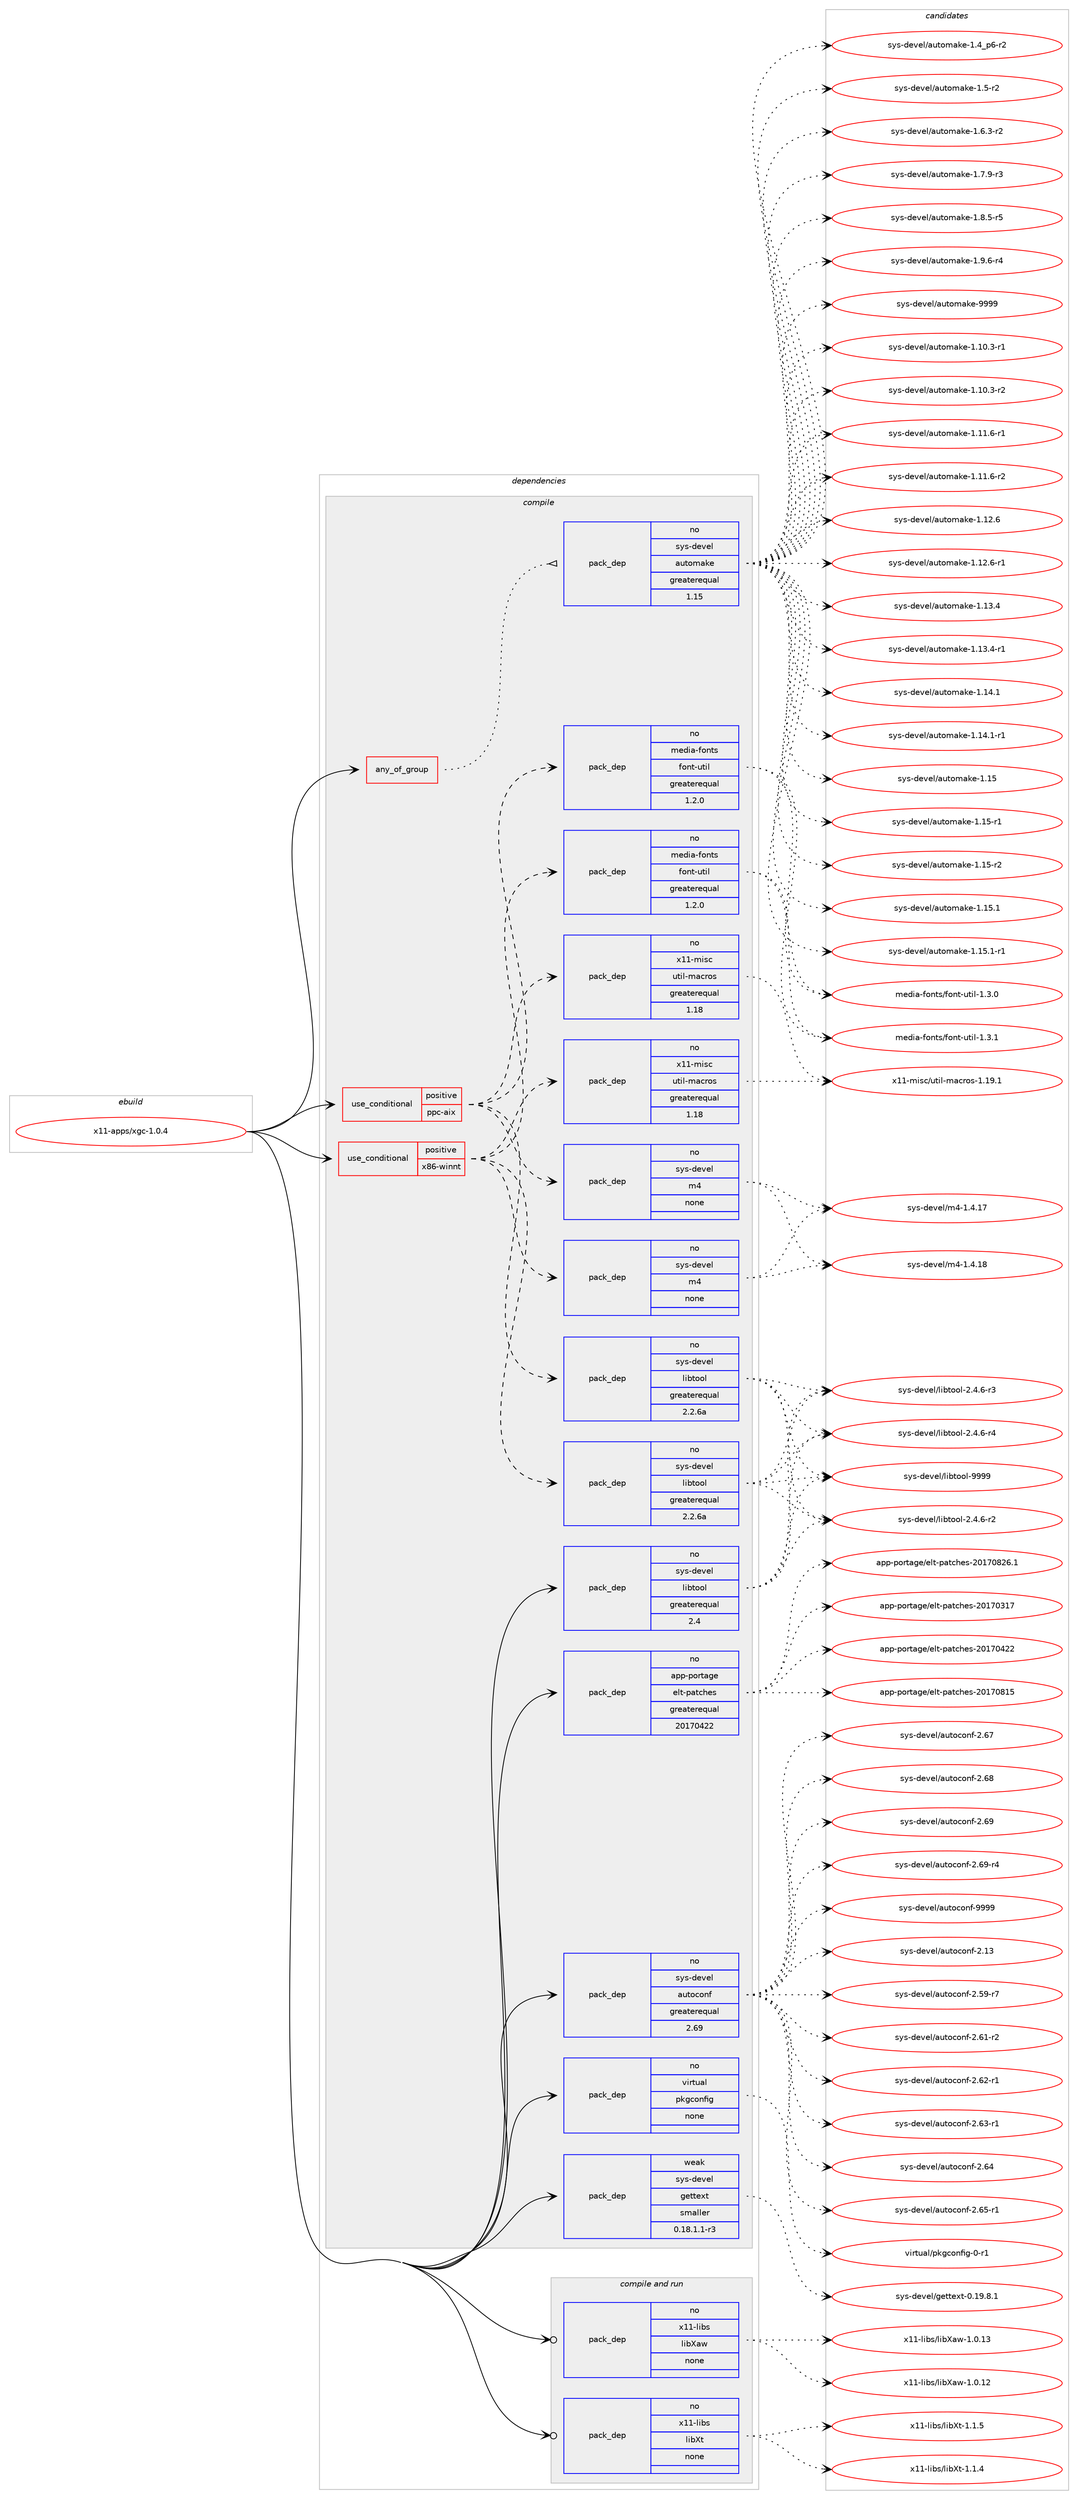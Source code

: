 digraph prolog {

# *************
# Graph options
# *************

newrank=true;
concentrate=true;
compound=true;
graph [rankdir=LR,fontname=Helvetica,fontsize=10,ranksep=1.5];#, ranksep=2.5, nodesep=0.2];
edge  [arrowhead=vee];
node  [fontname=Helvetica,fontsize=10];

# **********
# The ebuild
# **********

subgraph cluster_leftcol {
color=gray;
rank=same;
label=<<i>ebuild</i>>;
id [label="x11-apps/xgc-1.0.4", color=red, width=4, href="../x11-apps/xgc-1.0.4.svg"];
}

# ****************
# The dependencies
# ****************

subgraph cluster_midcol {
color=gray;
label=<<i>dependencies</i>>;
subgraph cluster_compile {
fillcolor="#eeeeee";
style=filled;
label=<<i>compile</i>>;
subgraph any9060 {
dependency510293 [label=<<TABLE BORDER="0" CELLBORDER="1" CELLSPACING="0" CELLPADDING="4"><TR><TD CELLPADDING="10">any_of_group</TD></TR></TABLE>>, shape=none, color=red];subgraph pack379361 {
dependency510294 [label=<<TABLE BORDER="0" CELLBORDER="1" CELLSPACING="0" CELLPADDING="4" WIDTH="220"><TR><TD ROWSPAN="6" CELLPADDING="30">pack_dep</TD></TR><TR><TD WIDTH="110">no</TD></TR><TR><TD>sys-devel</TD></TR><TR><TD>automake</TD></TR><TR><TD>greaterequal</TD></TR><TR><TD>1.15</TD></TR></TABLE>>, shape=none, color=blue];
}
dependency510293:e -> dependency510294:w [weight=20,style="dotted",arrowhead="oinv"];
}
id:e -> dependency510293:w [weight=20,style="solid",arrowhead="vee"];
subgraph cond121533 {
dependency510295 [label=<<TABLE BORDER="0" CELLBORDER="1" CELLSPACING="0" CELLPADDING="4"><TR><TD ROWSPAN="3" CELLPADDING="10">use_conditional</TD></TR><TR><TD>positive</TD></TR><TR><TD>ppc-aix</TD></TR></TABLE>>, shape=none, color=red];
subgraph pack379362 {
dependency510296 [label=<<TABLE BORDER="0" CELLBORDER="1" CELLSPACING="0" CELLPADDING="4" WIDTH="220"><TR><TD ROWSPAN="6" CELLPADDING="30">pack_dep</TD></TR><TR><TD WIDTH="110">no</TD></TR><TR><TD>sys-devel</TD></TR><TR><TD>libtool</TD></TR><TR><TD>greaterequal</TD></TR><TR><TD>2.2.6a</TD></TR></TABLE>>, shape=none, color=blue];
}
dependency510295:e -> dependency510296:w [weight=20,style="dashed",arrowhead="vee"];
subgraph pack379363 {
dependency510297 [label=<<TABLE BORDER="0" CELLBORDER="1" CELLSPACING="0" CELLPADDING="4" WIDTH="220"><TR><TD ROWSPAN="6" CELLPADDING="30">pack_dep</TD></TR><TR><TD WIDTH="110">no</TD></TR><TR><TD>sys-devel</TD></TR><TR><TD>m4</TD></TR><TR><TD>none</TD></TR><TR><TD></TD></TR></TABLE>>, shape=none, color=blue];
}
dependency510295:e -> dependency510297:w [weight=20,style="dashed",arrowhead="vee"];
subgraph pack379364 {
dependency510298 [label=<<TABLE BORDER="0" CELLBORDER="1" CELLSPACING="0" CELLPADDING="4" WIDTH="220"><TR><TD ROWSPAN="6" CELLPADDING="30">pack_dep</TD></TR><TR><TD WIDTH="110">no</TD></TR><TR><TD>x11-misc</TD></TR><TR><TD>util-macros</TD></TR><TR><TD>greaterequal</TD></TR><TR><TD>1.18</TD></TR></TABLE>>, shape=none, color=blue];
}
dependency510295:e -> dependency510298:w [weight=20,style="dashed",arrowhead="vee"];
subgraph pack379365 {
dependency510299 [label=<<TABLE BORDER="0" CELLBORDER="1" CELLSPACING="0" CELLPADDING="4" WIDTH="220"><TR><TD ROWSPAN="6" CELLPADDING="30">pack_dep</TD></TR><TR><TD WIDTH="110">no</TD></TR><TR><TD>media-fonts</TD></TR><TR><TD>font-util</TD></TR><TR><TD>greaterequal</TD></TR><TR><TD>1.2.0</TD></TR></TABLE>>, shape=none, color=blue];
}
dependency510295:e -> dependency510299:w [weight=20,style="dashed",arrowhead="vee"];
}
id:e -> dependency510295:w [weight=20,style="solid",arrowhead="vee"];
subgraph cond121534 {
dependency510300 [label=<<TABLE BORDER="0" CELLBORDER="1" CELLSPACING="0" CELLPADDING="4"><TR><TD ROWSPAN="3" CELLPADDING="10">use_conditional</TD></TR><TR><TD>positive</TD></TR><TR><TD>x86-winnt</TD></TR></TABLE>>, shape=none, color=red];
subgraph pack379366 {
dependency510301 [label=<<TABLE BORDER="0" CELLBORDER="1" CELLSPACING="0" CELLPADDING="4" WIDTH="220"><TR><TD ROWSPAN="6" CELLPADDING="30">pack_dep</TD></TR><TR><TD WIDTH="110">no</TD></TR><TR><TD>sys-devel</TD></TR><TR><TD>libtool</TD></TR><TR><TD>greaterequal</TD></TR><TR><TD>2.2.6a</TD></TR></TABLE>>, shape=none, color=blue];
}
dependency510300:e -> dependency510301:w [weight=20,style="dashed",arrowhead="vee"];
subgraph pack379367 {
dependency510302 [label=<<TABLE BORDER="0" CELLBORDER="1" CELLSPACING="0" CELLPADDING="4" WIDTH="220"><TR><TD ROWSPAN="6" CELLPADDING="30">pack_dep</TD></TR><TR><TD WIDTH="110">no</TD></TR><TR><TD>sys-devel</TD></TR><TR><TD>m4</TD></TR><TR><TD>none</TD></TR><TR><TD></TD></TR></TABLE>>, shape=none, color=blue];
}
dependency510300:e -> dependency510302:w [weight=20,style="dashed",arrowhead="vee"];
subgraph pack379368 {
dependency510303 [label=<<TABLE BORDER="0" CELLBORDER="1" CELLSPACING="0" CELLPADDING="4" WIDTH="220"><TR><TD ROWSPAN="6" CELLPADDING="30">pack_dep</TD></TR><TR><TD WIDTH="110">no</TD></TR><TR><TD>x11-misc</TD></TR><TR><TD>util-macros</TD></TR><TR><TD>greaterequal</TD></TR><TR><TD>1.18</TD></TR></TABLE>>, shape=none, color=blue];
}
dependency510300:e -> dependency510303:w [weight=20,style="dashed",arrowhead="vee"];
subgraph pack379369 {
dependency510304 [label=<<TABLE BORDER="0" CELLBORDER="1" CELLSPACING="0" CELLPADDING="4" WIDTH="220"><TR><TD ROWSPAN="6" CELLPADDING="30">pack_dep</TD></TR><TR><TD WIDTH="110">no</TD></TR><TR><TD>media-fonts</TD></TR><TR><TD>font-util</TD></TR><TR><TD>greaterequal</TD></TR><TR><TD>1.2.0</TD></TR></TABLE>>, shape=none, color=blue];
}
dependency510300:e -> dependency510304:w [weight=20,style="dashed",arrowhead="vee"];
}
id:e -> dependency510300:w [weight=20,style="solid",arrowhead="vee"];
subgraph pack379370 {
dependency510305 [label=<<TABLE BORDER="0" CELLBORDER="1" CELLSPACING="0" CELLPADDING="4" WIDTH="220"><TR><TD ROWSPAN="6" CELLPADDING="30">pack_dep</TD></TR><TR><TD WIDTH="110">no</TD></TR><TR><TD>app-portage</TD></TR><TR><TD>elt-patches</TD></TR><TR><TD>greaterequal</TD></TR><TR><TD>20170422</TD></TR></TABLE>>, shape=none, color=blue];
}
id:e -> dependency510305:w [weight=20,style="solid",arrowhead="vee"];
subgraph pack379371 {
dependency510306 [label=<<TABLE BORDER="0" CELLBORDER="1" CELLSPACING="0" CELLPADDING="4" WIDTH="220"><TR><TD ROWSPAN="6" CELLPADDING="30">pack_dep</TD></TR><TR><TD WIDTH="110">no</TD></TR><TR><TD>sys-devel</TD></TR><TR><TD>autoconf</TD></TR><TR><TD>greaterequal</TD></TR><TR><TD>2.69</TD></TR></TABLE>>, shape=none, color=blue];
}
id:e -> dependency510306:w [weight=20,style="solid",arrowhead="vee"];
subgraph pack379372 {
dependency510307 [label=<<TABLE BORDER="0" CELLBORDER="1" CELLSPACING="0" CELLPADDING="4" WIDTH="220"><TR><TD ROWSPAN="6" CELLPADDING="30">pack_dep</TD></TR><TR><TD WIDTH="110">no</TD></TR><TR><TD>sys-devel</TD></TR><TR><TD>libtool</TD></TR><TR><TD>greaterequal</TD></TR><TR><TD>2.4</TD></TR></TABLE>>, shape=none, color=blue];
}
id:e -> dependency510307:w [weight=20,style="solid",arrowhead="vee"];
subgraph pack379373 {
dependency510308 [label=<<TABLE BORDER="0" CELLBORDER="1" CELLSPACING="0" CELLPADDING="4" WIDTH="220"><TR><TD ROWSPAN="6" CELLPADDING="30">pack_dep</TD></TR><TR><TD WIDTH="110">no</TD></TR><TR><TD>virtual</TD></TR><TR><TD>pkgconfig</TD></TR><TR><TD>none</TD></TR><TR><TD></TD></TR></TABLE>>, shape=none, color=blue];
}
id:e -> dependency510308:w [weight=20,style="solid",arrowhead="vee"];
subgraph pack379374 {
dependency510309 [label=<<TABLE BORDER="0" CELLBORDER="1" CELLSPACING="0" CELLPADDING="4" WIDTH="220"><TR><TD ROWSPAN="6" CELLPADDING="30">pack_dep</TD></TR><TR><TD WIDTH="110">weak</TD></TR><TR><TD>sys-devel</TD></TR><TR><TD>gettext</TD></TR><TR><TD>smaller</TD></TR><TR><TD>0.18.1.1-r3</TD></TR></TABLE>>, shape=none, color=blue];
}
id:e -> dependency510309:w [weight=20,style="solid",arrowhead="vee"];
}
subgraph cluster_compileandrun {
fillcolor="#eeeeee";
style=filled;
label=<<i>compile and run</i>>;
subgraph pack379375 {
dependency510310 [label=<<TABLE BORDER="0" CELLBORDER="1" CELLSPACING="0" CELLPADDING="4" WIDTH="220"><TR><TD ROWSPAN="6" CELLPADDING="30">pack_dep</TD></TR><TR><TD WIDTH="110">no</TD></TR><TR><TD>x11-libs</TD></TR><TR><TD>libXaw</TD></TR><TR><TD>none</TD></TR><TR><TD></TD></TR></TABLE>>, shape=none, color=blue];
}
id:e -> dependency510310:w [weight=20,style="solid",arrowhead="odotvee"];
subgraph pack379376 {
dependency510311 [label=<<TABLE BORDER="0" CELLBORDER="1" CELLSPACING="0" CELLPADDING="4" WIDTH="220"><TR><TD ROWSPAN="6" CELLPADDING="30">pack_dep</TD></TR><TR><TD WIDTH="110">no</TD></TR><TR><TD>x11-libs</TD></TR><TR><TD>libXt</TD></TR><TR><TD>none</TD></TR><TR><TD></TD></TR></TABLE>>, shape=none, color=blue];
}
id:e -> dependency510311:w [weight=20,style="solid",arrowhead="odotvee"];
}
subgraph cluster_run {
fillcolor="#eeeeee";
style=filled;
label=<<i>run</i>>;
}
}

# **************
# The candidates
# **************

subgraph cluster_choices {
rank=same;
color=gray;
label=<<i>candidates</i>>;

subgraph choice379361 {
color=black;
nodesep=1;
choice11512111545100101118101108479711711611110997107101454946494846514511449 [label="sys-devel/automake-1.10.3-r1", color=red, width=4,href="../sys-devel/automake-1.10.3-r1.svg"];
choice11512111545100101118101108479711711611110997107101454946494846514511450 [label="sys-devel/automake-1.10.3-r2", color=red, width=4,href="../sys-devel/automake-1.10.3-r2.svg"];
choice11512111545100101118101108479711711611110997107101454946494946544511449 [label="sys-devel/automake-1.11.6-r1", color=red, width=4,href="../sys-devel/automake-1.11.6-r1.svg"];
choice11512111545100101118101108479711711611110997107101454946494946544511450 [label="sys-devel/automake-1.11.6-r2", color=red, width=4,href="../sys-devel/automake-1.11.6-r2.svg"];
choice1151211154510010111810110847971171161111099710710145494649504654 [label="sys-devel/automake-1.12.6", color=red, width=4,href="../sys-devel/automake-1.12.6.svg"];
choice11512111545100101118101108479711711611110997107101454946495046544511449 [label="sys-devel/automake-1.12.6-r1", color=red, width=4,href="../sys-devel/automake-1.12.6-r1.svg"];
choice1151211154510010111810110847971171161111099710710145494649514652 [label="sys-devel/automake-1.13.4", color=red, width=4,href="../sys-devel/automake-1.13.4.svg"];
choice11512111545100101118101108479711711611110997107101454946495146524511449 [label="sys-devel/automake-1.13.4-r1", color=red, width=4,href="../sys-devel/automake-1.13.4-r1.svg"];
choice1151211154510010111810110847971171161111099710710145494649524649 [label="sys-devel/automake-1.14.1", color=red, width=4,href="../sys-devel/automake-1.14.1.svg"];
choice11512111545100101118101108479711711611110997107101454946495246494511449 [label="sys-devel/automake-1.14.1-r1", color=red, width=4,href="../sys-devel/automake-1.14.1-r1.svg"];
choice115121115451001011181011084797117116111109971071014549464953 [label="sys-devel/automake-1.15", color=red, width=4,href="../sys-devel/automake-1.15.svg"];
choice1151211154510010111810110847971171161111099710710145494649534511449 [label="sys-devel/automake-1.15-r1", color=red, width=4,href="../sys-devel/automake-1.15-r1.svg"];
choice1151211154510010111810110847971171161111099710710145494649534511450 [label="sys-devel/automake-1.15-r2", color=red, width=4,href="../sys-devel/automake-1.15-r2.svg"];
choice1151211154510010111810110847971171161111099710710145494649534649 [label="sys-devel/automake-1.15.1", color=red, width=4,href="../sys-devel/automake-1.15.1.svg"];
choice11512111545100101118101108479711711611110997107101454946495346494511449 [label="sys-devel/automake-1.15.1-r1", color=red, width=4,href="../sys-devel/automake-1.15.1-r1.svg"];
choice115121115451001011181011084797117116111109971071014549465295112544511450 [label="sys-devel/automake-1.4_p6-r2", color=red, width=4,href="../sys-devel/automake-1.4_p6-r2.svg"];
choice11512111545100101118101108479711711611110997107101454946534511450 [label="sys-devel/automake-1.5-r2", color=red, width=4,href="../sys-devel/automake-1.5-r2.svg"];
choice115121115451001011181011084797117116111109971071014549465446514511450 [label="sys-devel/automake-1.6.3-r2", color=red, width=4,href="../sys-devel/automake-1.6.3-r2.svg"];
choice115121115451001011181011084797117116111109971071014549465546574511451 [label="sys-devel/automake-1.7.9-r3", color=red, width=4,href="../sys-devel/automake-1.7.9-r3.svg"];
choice115121115451001011181011084797117116111109971071014549465646534511453 [label="sys-devel/automake-1.8.5-r5", color=red, width=4,href="../sys-devel/automake-1.8.5-r5.svg"];
choice115121115451001011181011084797117116111109971071014549465746544511452 [label="sys-devel/automake-1.9.6-r4", color=red, width=4,href="../sys-devel/automake-1.9.6-r4.svg"];
choice115121115451001011181011084797117116111109971071014557575757 [label="sys-devel/automake-9999", color=red, width=4,href="../sys-devel/automake-9999.svg"];
dependency510294:e -> choice11512111545100101118101108479711711611110997107101454946494846514511449:w [style=dotted,weight="100"];
dependency510294:e -> choice11512111545100101118101108479711711611110997107101454946494846514511450:w [style=dotted,weight="100"];
dependency510294:e -> choice11512111545100101118101108479711711611110997107101454946494946544511449:w [style=dotted,weight="100"];
dependency510294:e -> choice11512111545100101118101108479711711611110997107101454946494946544511450:w [style=dotted,weight="100"];
dependency510294:e -> choice1151211154510010111810110847971171161111099710710145494649504654:w [style=dotted,weight="100"];
dependency510294:e -> choice11512111545100101118101108479711711611110997107101454946495046544511449:w [style=dotted,weight="100"];
dependency510294:e -> choice1151211154510010111810110847971171161111099710710145494649514652:w [style=dotted,weight="100"];
dependency510294:e -> choice11512111545100101118101108479711711611110997107101454946495146524511449:w [style=dotted,weight="100"];
dependency510294:e -> choice1151211154510010111810110847971171161111099710710145494649524649:w [style=dotted,weight="100"];
dependency510294:e -> choice11512111545100101118101108479711711611110997107101454946495246494511449:w [style=dotted,weight="100"];
dependency510294:e -> choice115121115451001011181011084797117116111109971071014549464953:w [style=dotted,weight="100"];
dependency510294:e -> choice1151211154510010111810110847971171161111099710710145494649534511449:w [style=dotted,weight="100"];
dependency510294:e -> choice1151211154510010111810110847971171161111099710710145494649534511450:w [style=dotted,weight="100"];
dependency510294:e -> choice1151211154510010111810110847971171161111099710710145494649534649:w [style=dotted,weight="100"];
dependency510294:e -> choice11512111545100101118101108479711711611110997107101454946495346494511449:w [style=dotted,weight="100"];
dependency510294:e -> choice115121115451001011181011084797117116111109971071014549465295112544511450:w [style=dotted,weight="100"];
dependency510294:e -> choice11512111545100101118101108479711711611110997107101454946534511450:w [style=dotted,weight="100"];
dependency510294:e -> choice115121115451001011181011084797117116111109971071014549465446514511450:w [style=dotted,weight="100"];
dependency510294:e -> choice115121115451001011181011084797117116111109971071014549465546574511451:w [style=dotted,weight="100"];
dependency510294:e -> choice115121115451001011181011084797117116111109971071014549465646534511453:w [style=dotted,weight="100"];
dependency510294:e -> choice115121115451001011181011084797117116111109971071014549465746544511452:w [style=dotted,weight="100"];
dependency510294:e -> choice115121115451001011181011084797117116111109971071014557575757:w [style=dotted,weight="100"];
}
subgraph choice379362 {
color=black;
nodesep=1;
choice1151211154510010111810110847108105981161111111084550465246544511450 [label="sys-devel/libtool-2.4.6-r2", color=red, width=4,href="../sys-devel/libtool-2.4.6-r2.svg"];
choice1151211154510010111810110847108105981161111111084550465246544511451 [label="sys-devel/libtool-2.4.6-r3", color=red, width=4,href="../sys-devel/libtool-2.4.6-r3.svg"];
choice1151211154510010111810110847108105981161111111084550465246544511452 [label="sys-devel/libtool-2.4.6-r4", color=red, width=4,href="../sys-devel/libtool-2.4.6-r4.svg"];
choice1151211154510010111810110847108105981161111111084557575757 [label="sys-devel/libtool-9999", color=red, width=4,href="../sys-devel/libtool-9999.svg"];
dependency510296:e -> choice1151211154510010111810110847108105981161111111084550465246544511450:w [style=dotted,weight="100"];
dependency510296:e -> choice1151211154510010111810110847108105981161111111084550465246544511451:w [style=dotted,weight="100"];
dependency510296:e -> choice1151211154510010111810110847108105981161111111084550465246544511452:w [style=dotted,weight="100"];
dependency510296:e -> choice1151211154510010111810110847108105981161111111084557575757:w [style=dotted,weight="100"];
}
subgraph choice379363 {
color=black;
nodesep=1;
choice11512111545100101118101108471095245494652464955 [label="sys-devel/m4-1.4.17", color=red, width=4,href="../sys-devel/m4-1.4.17.svg"];
choice11512111545100101118101108471095245494652464956 [label="sys-devel/m4-1.4.18", color=red, width=4,href="../sys-devel/m4-1.4.18.svg"];
dependency510297:e -> choice11512111545100101118101108471095245494652464955:w [style=dotted,weight="100"];
dependency510297:e -> choice11512111545100101118101108471095245494652464956:w [style=dotted,weight="100"];
}
subgraph choice379364 {
color=black;
nodesep=1;
choice120494945109105115994711711610510845109979911411111545494649574649 [label="x11-misc/util-macros-1.19.1", color=red, width=4,href="../x11-misc/util-macros-1.19.1.svg"];
dependency510298:e -> choice120494945109105115994711711610510845109979911411111545494649574649:w [style=dotted,weight="100"];
}
subgraph choice379365 {
color=black;
nodesep=1;
choice10910110010597451021111101161154710211111011645117116105108454946514648 [label="media-fonts/font-util-1.3.0", color=red, width=4,href="../media-fonts/font-util-1.3.0.svg"];
choice10910110010597451021111101161154710211111011645117116105108454946514649 [label="media-fonts/font-util-1.3.1", color=red, width=4,href="../media-fonts/font-util-1.3.1.svg"];
dependency510299:e -> choice10910110010597451021111101161154710211111011645117116105108454946514648:w [style=dotted,weight="100"];
dependency510299:e -> choice10910110010597451021111101161154710211111011645117116105108454946514649:w [style=dotted,weight="100"];
}
subgraph choice379366 {
color=black;
nodesep=1;
choice1151211154510010111810110847108105981161111111084550465246544511450 [label="sys-devel/libtool-2.4.6-r2", color=red, width=4,href="../sys-devel/libtool-2.4.6-r2.svg"];
choice1151211154510010111810110847108105981161111111084550465246544511451 [label="sys-devel/libtool-2.4.6-r3", color=red, width=4,href="../sys-devel/libtool-2.4.6-r3.svg"];
choice1151211154510010111810110847108105981161111111084550465246544511452 [label="sys-devel/libtool-2.4.6-r4", color=red, width=4,href="../sys-devel/libtool-2.4.6-r4.svg"];
choice1151211154510010111810110847108105981161111111084557575757 [label="sys-devel/libtool-9999", color=red, width=4,href="../sys-devel/libtool-9999.svg"];
dependency510301:e -> choice1151211154510010111810110847108105981161111111084550465246544511450:w [style=dotted,weight="100"];
dependency510301:e -> choice1151211154510010111810110847108105981161111111084550465246544511451:w [style=dotted,weight="100"];
dependency510301:e -> choice1151211154510010111810110847108105981161111111084550465246544511452:w [style=dotted,weight="100"];
dependency510301:e -> choice1151211154510010111810110847108105981161111111084557575757:w [style=dotted,weight="100"];
}
subgraph choice379367 {
color=black;
nodesep=1;
choice11512111545100101118101108471095245494652464955 [label="sys-devel/m4-1.4.17", color=red, width=4,href="../sys-devel/m4-1.4.17.svg"];
choice11512111545100101118101108471095245494652464956 [label="sys-devel/m4-1.4.18", color=red, width=4,href="../sys-devel/m4-1.4.18.svg"];
dependency510302:e -> choice11512111545100101118101108471095245494652464955:w [style=dotted,weight="100"];
dependency510302:e -> choice11512111545100101118101108471095245494652464956:w [style=dotted,weight="100"];
}
subgraph choice379368 {
color=black;
nodesep=1;
choice120494945109105115994711711610510845109979911411111545494649574649 [label="x11-misc/util-macros-1.19.1", color=red, width=4,href="../x11-misc/util-macros-1.19.1.svg"];
dependency510303:e -> choice120494945109105115994711711610510845109979911411111545494649574649:w [style=dotted,weight="100"];
}
subgraph choice379369 {
color=black;
nodesep=1;
choice10910110010597451021111101161154710211111011645117116105108454946514648 [label="media-fonts/font-util-1.3.0", color=red, width=4,href="../media-fonts/font-util-1.3.0.svg"];
choice10910110010597451021111101161154710211111011645117116105108454946514649 [label="media-fonts/font-util-1.3.1", color=red, width=4,href="../media-fonts/font-util-1.3.1.svg"];
dependency510304:e -> choice10910110010597451021111101161154710211111011645117116105108454946514648:w [style=dotted,weight="100"];
dependency510304:e -> choice10910110010597451021111101161154710211111011645117116105108454946514649:w [style=dotted,weight="100"];
}
subgraph choice379370 {
color=black;
nodesep=1;
choice97112112451121111141169710310147101108116451129711699104101115455048495548514955 [label="app-portage/elt-patches-20170317", color=red, width=4,href="../app-portage/elt-patches-20170317.svg"];
choice97112112451121111141169710310147101108116451129711699104101115455048495548525050 [label="app-portage/elt-patches-20170422", color=red, width=4,href="../app-portage/elt-patches-20170422.svg"];
choice97112112451121111141169710310147101108116451129711699104101115455048495548564953 [label="app-portage/elt-patches-20170815", color=red, width=4,href="../app-portage/elt-patches-20170815.svg"];
choice971121124511211111411697103101471011081164511297116991041011154550484955485650544649 [label="app-portage/elt-patches-20170826.1", color=red, width=4,href="../app-portage/elt-patches-20170826.1.svg"];
dependency510305:e -> choice97112112451121111141169710310147101108116451129711699104101115455048495548514955:w [style=dotted,weight="100"];
dependency510305:e -> choice97112112451121111141169710310147101108116451129711699104101115455048495548525050:w [style=dotted,weight="100"];
dependency510305:e -> choice97112112451121111141169710310147101108116451129711699104101115455048495548564953:w [style=dotted,weight="100"];
dependency510305:e -> choice971121124511211111411697103101471011081164511297116991041011154550484955485650544649:w [style=dotted,weight="100"];
}
subgraph choice379371 {
color=black;
nodesep=1;
choice115121115451001011181011084797117116111991111101024550464951 [label="sys-devel/autoconf-2.13", color=red, width=4,href="../sys-devel/autoconf-2.13.svg"];
choice1151211154510010111810110847971171161119911111010245504653574511455 [label="sys-devel/autoconf-2.59-r7", color=red, width=4,href="../sys-devel/autoconf-2.59-r7.svg"];
choice1151211154510010111810110847971171161119911111010245504654494511450 [label="sys-devel/autoconf-2.61-r2", color=red, width=4,href="../sys-devel/autoconf-2.61-r2.svg"];
choice1151211154510010111810110847971171161119911111010245504654504511449 [label="sys-devel/autoconf-2.62-r1", color=red, width=4,href="../sys-devel/autoconf-2.62-r1.svg"];
choice1151211154510010111810110847971171161119911111010245504654514511449 [label="sys-devel/autoconf-2.63-r1", color=red, width=4,href="../sys-devel/autoconf-2.63-r1.svg"];
choice115121115451001011181011084797117116111991111101024550465452 [label="sys-devel/autoconf-2.64", color=red, width=4,href="../sys-devel/autoconf-2.64.svg"];
choice1151211154510010111810110847971171161119911111010245504654534511449 [label="sys-devel/autoconf-2.65-r1", color=red, width=4,href="../sys-devel/autoconf-2.65-r1.svg"];
choice115121115451001011181011084797117116111991111101024550465455 [label="sys-devel/autoconf-2.67", color=red, width=4,href="../sys-devel/autoconf-2.67.svg"];
choice115121115451001011181011084797117116111991111101024550465456 [label="sys-devel/autoconf-2.68", color=red, width=4,href="../sys-devel/autoconf-2.68.svg"];
choice115121115451001011181011084797117116111991111101024550465457 [label="sys-devel/autoconf-2.69", color=red, width=4,href="../sys-devel/autoconf-2.69.svg"];
choice1151211154510010111810110847971171161119911111010245504654574511452 [label="sys-devel/autoconf-2.69-r4", color=red, width=4,href="../sys-devel/autoconf-2.69-r4.svg"];
choice115121115451001011181011084797117116111991111101024557575757 [label="sys-devel/autoconf-9999", color=red, width=4,href="../sys-devel/autoconf-9999.svg"];
dependency510306:e -> choice115121115451001011181011084797117116111991111101024550464951:w [style=dotted,weight="100"];
dependency510306:e -> choice1151211154510010111810110847971171161119911111010245504653574511455:w [style=dotted,weight="100"];
dependency510306:e -> choice1151211154510010111810110847971171161119911111010245504654494511450:w [style=dotted,weight="100"];
dependency510306:e -> choice1151211154510010111810110847971171161119911111010245504654504511449:w [style=dotted,weight="100"];
dependency510306:e -> choice1151211154510010111810110847971171161119911111010245504654514511449:w [style=dotted,weight="100"];
dependency510306:e -> choice115121115451001011181011084797117116111991111101024550465452:w [style=dotted,weight="100"];
dependency510306:e -> choice1151211154510010111810110847971171161119911111010245504654534511449:w [style=dotted,weight="100"];
dependency510306:e -> choice115121115451001011181011084797117116111991111101024550465455:w [style=dotted,weight="100"];
dependency510306:e -> choice115121115451001011181011084797117116111991111101024550465456:w [style=dotted,weight="100"];
dependency510306:e -> choice115121115451001011181011084797117116111991111101024550465457:w [style=dotted,weight="100"];
dependency510306:e -> choice1151211154510010111810110847971171161119911111010245504654574511452:w [style=dotted,weight="100"];
dependency510306:e -> choice115121115451001011181011084797117116111991111101024557575757:w [style=dotted,weight="100"];
}
subgraph choice379372 {
color=black;
nodesep=1;
choice1151211154510010111810110847108105981161111111084550465246544511450 [label="sys-devel/libtool-2.4.6-r2", color=red, width=4,href="../sys-devel/libtool-2.4.6-r2.svg"];
choice1151211154510010111810110847108105981161111111084550465246544511451 [label="sys-devel/libtool-2.4.6-r3", color=red, width=4,href="../sys-devel/libtool-2.4.6-r3.svg"];
choice1151211154510010111810110847108105981161111111084550465246544511452 [label="sys-devel/libtool-2.4.6-r4", color=red, width=4,href="../sys-devel/libtool-2.4.6-r4.svg"];
choice1151211154510010111810110847108105981161111111084557575757 [label="sys-devel/libtool-9999", color=red, width=4,href="../sys-devel/libtool-9999.svg"];
dependency510307:e -> choice1151211154510010111810110847108105981161111111084550465246544511450:w [style=dotted,weight="100"];
dependency510307:e -> choice1151211154510010111810110847108105981161111111084550465246544511451:w [style=dotted,weight="100"];
dependency510307:e -> choice1151211154510010111810110847108105981161111111084550465246544511452:w [style=dotted,weight="100"];
dependency510307:e -> choice1151211154510010111810110847108105981161111111084557575757:w [style=dotted,weight="100"];
}
subgraph choice379373 {
color=black;
nodesep=1;
choice11810511411611797108471121071039911111010210510345484511449 [label="virtual/pkgconfig-0-r1", color=red, width=4,href="../virtual/pkgconfig-0-r1.svg"];
dependency510308:e -> choice11810511411611797108471121071039911111010210510345484511449:w [style=dotted,weight="100"];
}
subgraph choice379374 {
color=black;
nodesep=1;
choice1151211154510010111810110847103101116116101120116454846495746564649 [label="sys-devel/gettext-0.19.8.1", color=red, width=4,href="../sys-devel/gettext-0.19.8.1.svg"];
dependency510309:e -> choice1151211154510010111810110847103101116116101120116454846495746564649:w [style=dotted,weight="100"];
}
subgraph choice379375 {
color=black;
nodesep=1;
choice120494945108105981154710810598889711945494648464950 [label="x11-libs/libXaw-1.0.12", color=red, width=4,href="../x11-libs/libXaw-1.0.12.svg"];
choice120494945108105981154710810598889711945494648464951 [label="x11-libs/libXaw-1.0.13", color=red, width=4,href="../x11-libs/libXaw-1.0.13.svg"];
dependency510310:e -> choice120494945108105981154710810598889711945494648464950:w [style=dotted,weight="100"];
dependency510310:e -> choice120494945108105981154710810598889711945494648464951:w [style=dotted,weight="100"];
}
subgraph choice379376 {
color=black;
nodesep=1;
choice12049494510810598115471081059888116454946494652 [label="x11-libs/libXt-1.1.4", color=red, width=4,href="../x11-libs/libXt-1.1.4.svg"];
choice12049494510810598115471081059888116454946494653 [label="x11-libs/libXt-1.1.5", color=red, width=4,href="../x11-libs/libXt-1.1.5.svg"];
dependency510311:e -> choice12049494510810598115471081059888116454946494652:w [style=dotted,weight="100"];
dependency510311:e -> choice12049494510810598115471081059888116454946494653:w [style=dotted,weight="100"];
}
}

}
